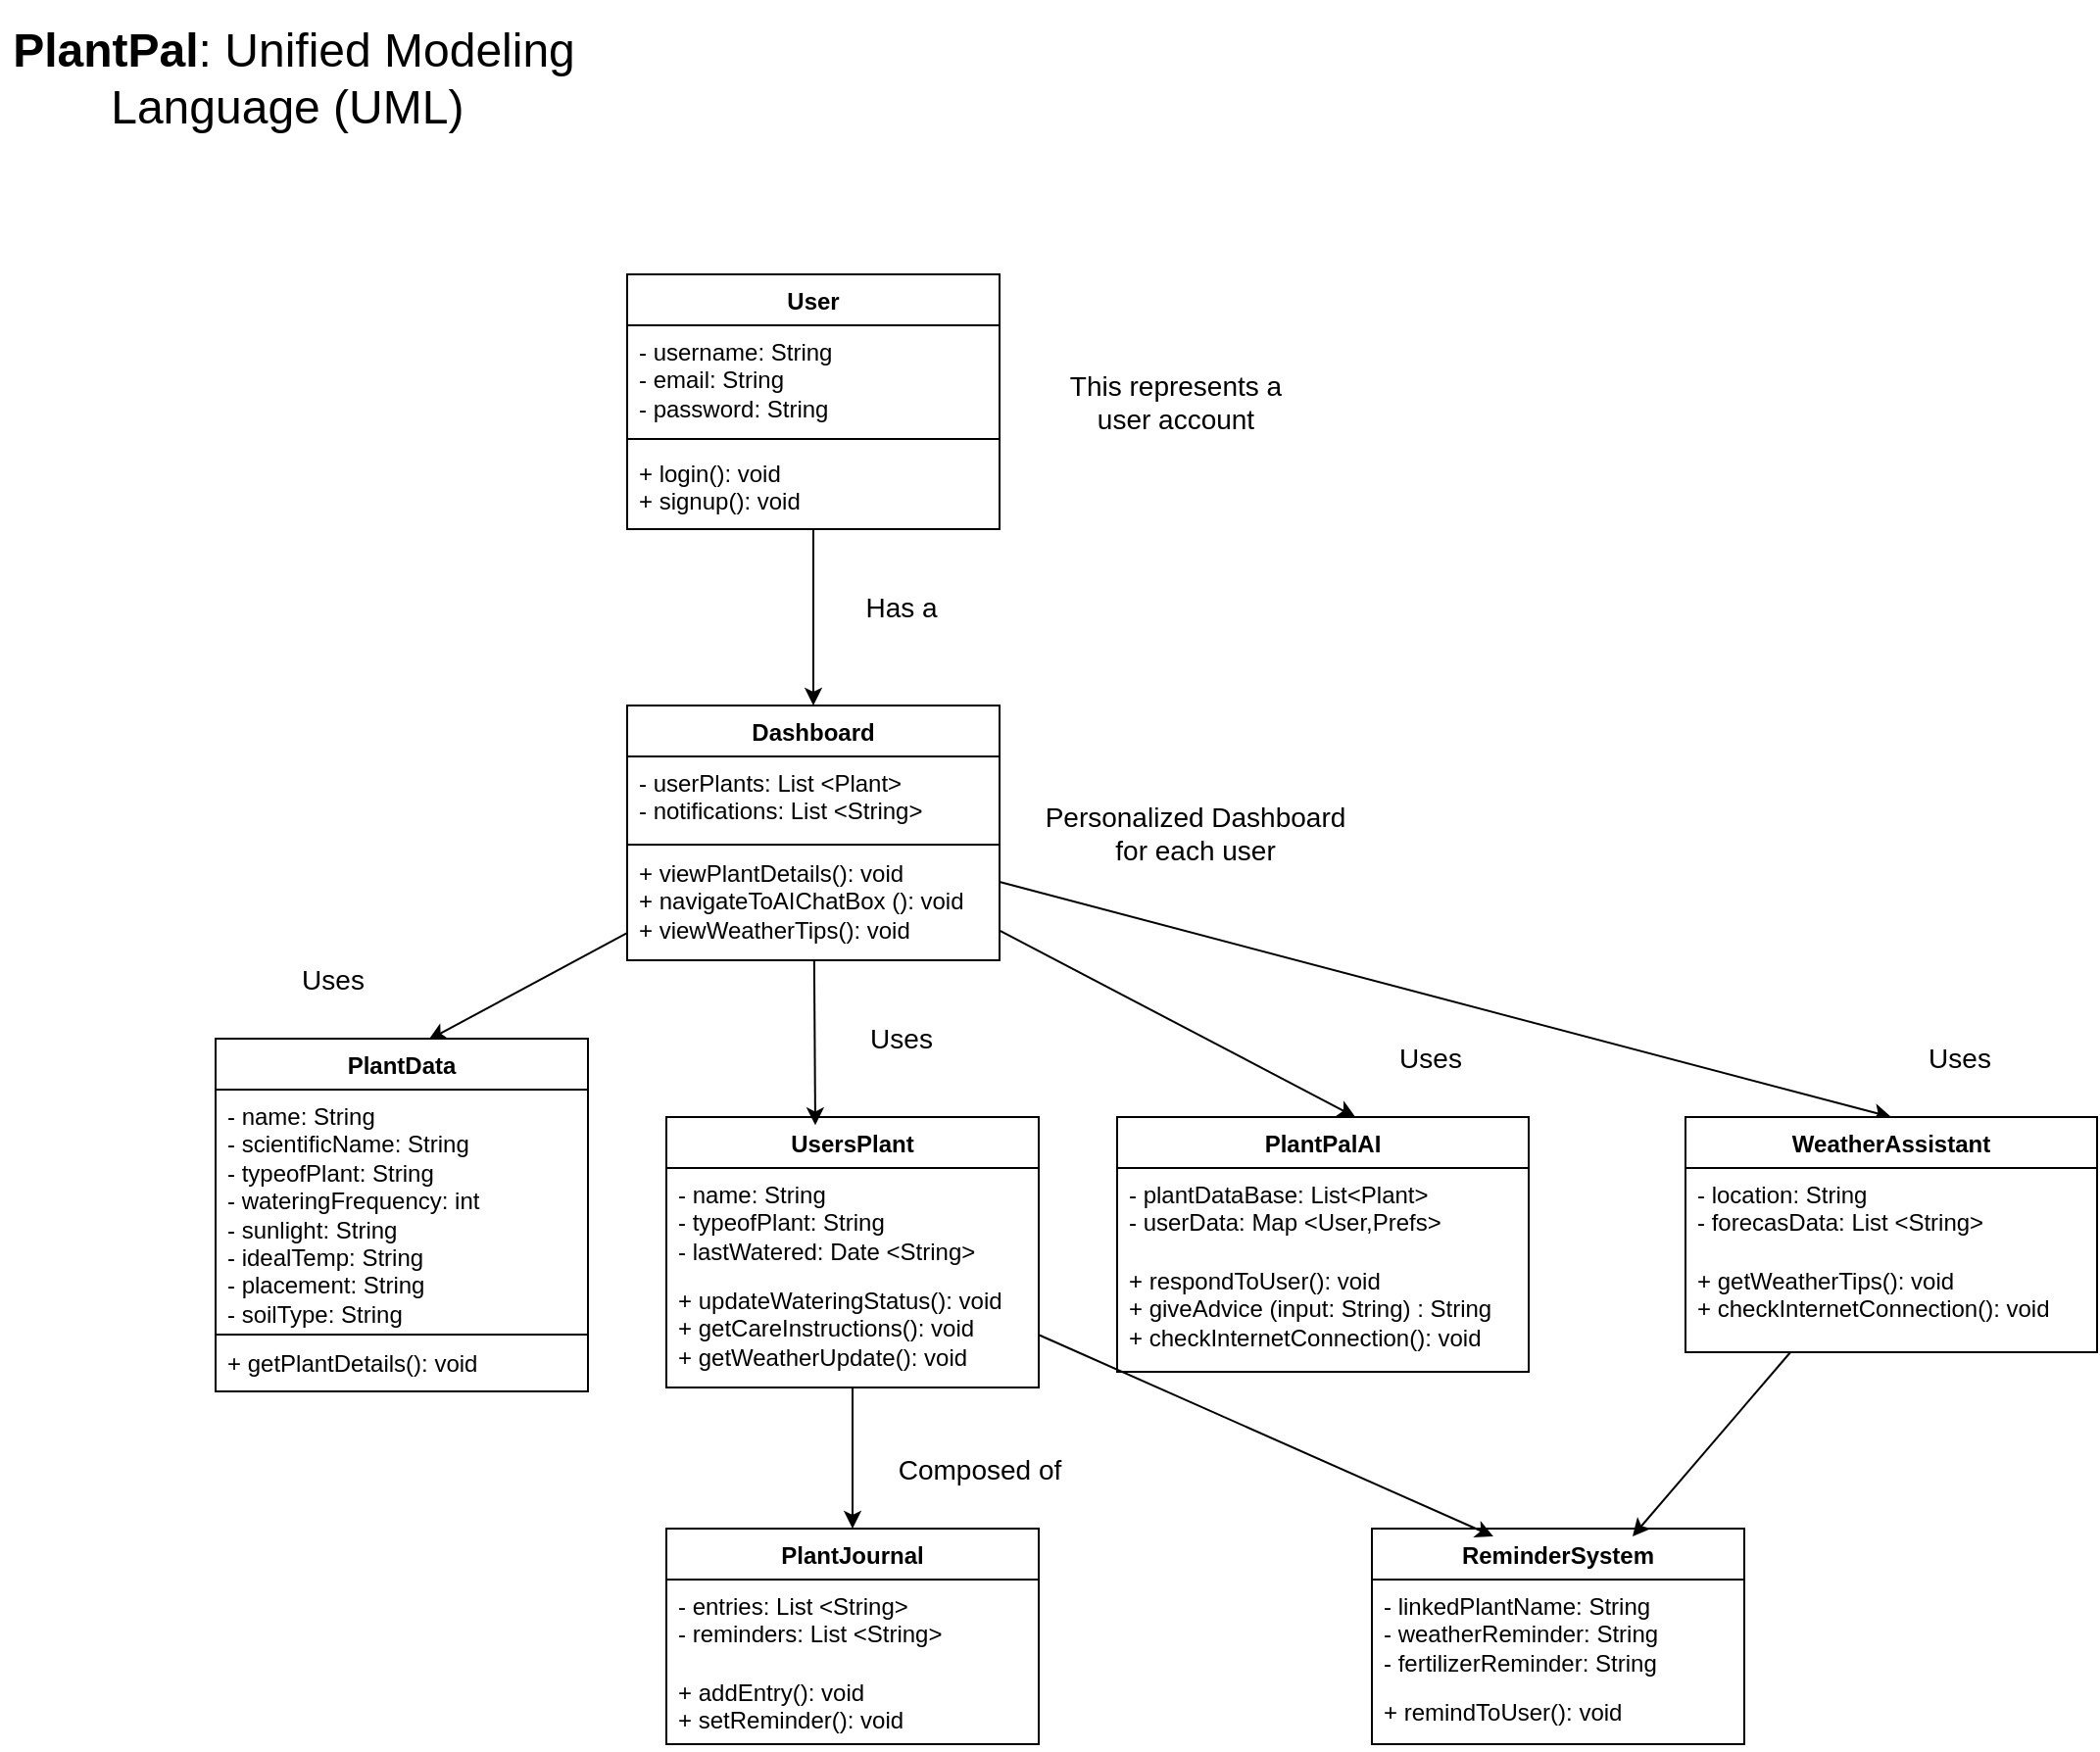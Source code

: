 <mxfile>
    <diagram id="wBlCasMEFnl8NAoQ6HA2" name="Page-1">
        <mxGraphModel dx="1430" dy="2591" grid="1" gridSize="10" guides="1" tooltips="1" connect="1" arrows="1" fold="1" page="1" pageScale="1" pageWidth="850" pageHeight="1100" math="0" shadow="0">
            <root>
                <mxCell id="0"/>
                <mxCell id="1" parent="0"/>
                <mxCell id="4" value="&lt;font style=&quot;font-size: 24px;&quot;&gt;&lt;b&gt;PlantPal&lt;/b&gt;: Unified Modeling Language (UML)&amp;nbsp;&lt;/font&gt;" style="text;html=1;align=center;verticalAlign=middle;whiteSpace=wrap;rounded=0;" vertex="1" parent="1">
                    <mxGeometry x="-840" y="-2190" width="300" height="80" as="geometry"/>
                </mxCell>
                <mxCell id="17" style="edgeStyle=none;html=1;entryX=0.5;entryY=0;entryDx=0;entryDy=0;" edge="1" parent="1" source="5" target="13">
                    <mxGeometry relative="1" as="geometry"/>
                </mxCell>
                <mxCell id="5" value="User" style="swimlane;fontStyle=1;align=center;verticalAlign=top;childLayout=stackLayout;horizontal=1;startSize=26;horizontalStack=0;resizeParent=1;resizeParentMax=0;resizeLast=0;collapsible=1;marginBottom=0;whiteSpace=wrap;html=1;" vertex="1" parent="1">
                    <mxGeometry x="-520" y="-2050" width="190" height="130" as="geometry">
                        <mxRectangle x="-690" y="-2020" width="70" height="30" as="alternateBounds"/>
                    </mxGeometry>
                </mxCell>
                <mxCell id="6" value="- username: String&lt;div&gt;- email: String&lt;/div&gt;&lt;div&gt;- password: String&lt;/div&gt;" style="text;strokeColor=none;fillColor=none;align=left;verticalAlign=top;spacingLeft=4;spacingRight=4;overflow=hidden;rotatable=0;points=[[0,0.5],[1,0.5]];portConstraint=eastwest;whiteSpace=wrap;html=1;" vertex="1" parent="5">
                    <mxGeometry y="26" width="190" height="54" as="geometry"/>
                </mxCell>
                <mxCell id="7" value="" style="line;strokeWidth=1;fillColor=none;align=left;verticalAlign=middle;spacingTop=-1;spacingLeft=3;spacingRight=3;rotatable=0;labelPosition=right;points=[];portConstraint=eastwest;strokeColor=inherit;" vertex="1" parent="5">
                    <mxGeometry y="80" width="190" height="8" as="geometry"/>
                </mxCell>
                <mxCell id="8" value="+ login(): void&lt;div&gt;+ signup(): void&lt;/div&gt;" style="text;strokeColor=none;fillColor=none;align=left;verticalAlign=top;spacingLeft=4;spacingRight=4;overflow=hidden;rotatable=0;points=[[0,0.5],[1,0.5]];portConstraint=eastwest;whiteSpace=wrap;html=1;" vertex="1" parent="5">
                    <mxGeometry y="88" width="190" height="42" as="geometry"/>
                </mxCell>
                <mxCell id="12" value="&lt;font style=&quot;font-size: 14px;&quot;&gt;This represents a user account&lt;/font&gt;" style="text;html=1;align=center;verticalAlign=middle;whiteSpace=wrap;rounded=0;strokeColor=light-dark(transparent,#00FF00);" vertex="1" parent="1">
                    <mxGeometry x="-310" y="-2007.5" width="140" height="45" as="geometry"/>
                </mxCell>
                <mxCell id="48" style="edgeStyle=none;html=1;entryX=0.5;entryY=0;entryDx=0;entryDy=0;" edge="1" parent="1" source="13" target="44">
                    <mxGeometry relative="1" as="geometry"/>
                </mxCell>
                <mxCell id="13" value="Dashboard" style="swimlane;fontStyle=1;align=center;verticalAlign=top;childLayout=stackLayout;horizontal=1;startSize=26;horizontalStack=0;resizeParent=1;resizeParentMax=0;resizeLast=0;collapsible=1;marginBottom=0;whiteSpace=wrap;html=1;" vertex="1" parent="1">
                    <mxGeometry x="-520" y="-1830" width="190" height="130" as="geometry"/>
                </mxCell>
                <mxCell id="14" value="- userPlants: List &amp;lt;Plant&amp;gt;&amp;nbsp;&lt;div&gt;- notifications: List &amp;lt;String&amp;gt;&amp;nbsp;&lt;/div&gt;&lt;div&gt;&lt;br&gt;&lt;/div&gt;" style="text;strokeColor=none;fillColor=none;align=left;verticalAlign=top;spacingLeft=4;spacingRight=4;overflow=hidden;rotatable=0;points=[[0,0.5],[1,0.5]];portConstraint=eastwest;whiteSpace=wrap;html=1;" vertex="1" parent="13">
                    <mxGeometry y="26" width="190" height="44" as="geometry"/>
                </mxCell>
                <mxCell id="15" value="" style="line;strokeWidth=1;fillColor=none;align=left;verticalAlign=middle;spacingTop=-1;spacingLeft=3;spacingRight=3;rotatable=0;labelPosition=right;points=[];portConstraint=eastwest;strokeColor=inherit;" vertex="1" parent="13">
                    <mxGeometry y="70" width="190" height="2" as="geometry"/>
                </mxCell>
                <mxCell id="16" value="+ viewPlantDetails(): void&lt;div&gt;+ navigateToAIChatBox (): void&lt;/div&gt;&lt;div&gt;+ viewWeatherTips(): void&lt;/div&gt;" style="text;strokeColor=none;fillColor=none;align=left;verticalAlign=top;spacingLeft=4;spacingRight=4;overflow=hidden;rotatable=0;points=[[0,0.5],[1,0.5]];portConstraint=eastwest;whiteSpace=wrap;html=1;" vertex="1" parent="13">
                    <mxGeometry y="72" width="190" height="58" as="geometry"/>
                </mxCell>
                <mxCell id="18" value="&lt;font style=&quot;font-size: 14px;&quot;&gt;Has a&lt;/font&gt;" style="text;html=1;align=center;verticalAlign=middle;whiteSpace=wrap;rounded=0;strokeColor=light-dark(transparent,#00FF00);" vertex="1" parent="1">
                    <mxGeometry x="-410" y="-1900" width="60" height="40" as="geometry"/>
                </mxCell>
                <mxCell id="19" value="&lt;font style=&quot;font-size: 14px;&quot;&gt;Personalized Dashboard for each user&lt;/font&gt;" style="text;html=1;align=center;verticalAlign=middle;whiteSpace=wrap;rounded=0;strokeColor=light-dark(transparent,#00FF00);" vertex="1" parent="1">
                    <mxGeometry x="-310" y="-1788.75" width="160" height="47.5" as="geometry"/>
                </mxCell>
                <mxCell id="25" value="PlantData" style="swimlane;fontStyle=1;align=center;verticalAlign=top;childLayout=stackLayout;horizontal=1;startSize=26;horizontalStack=0;resizeParent=1;resizeParentMax=0;resizeLast=0;collapsible=1;marginBottom=0;whiteSpace=wrap;html=1;" vertex="1" parent="1">
                    <mxGeometry x="-730" y="-1660" width="190" height="180" as="geometry"/>
                </mxCell>
                <mxCell id="26" value="&lt;div&gt;- name: String&lt;/div&gt;&lt;div&gt;- scientificName: String&lt;/div&gt;&lt;div&gt;- typeofPlant: String&lt;/div&gt;&lt;div&gt;- wateringFrequency: int&lt;/div&gt;&lt;div&gt;- sunlight: String&lt;/div&gt;&lt;div&gt;- idealTemp: String&lt;/div&gt;&lt;div&gt;- placement: String&lt;/div&gt;&lt;div&gt;- soilType: String&lt;/div&gt;&lt;div&gt;&lt;br&gt;&lt;/div&gt;" style="text;strokeColor=none;fillColor=none;align=left;verticalAlign=top;spacingLeft=4;spacingRight=4;overflow=hidden;rotatable=0;points=[[0,0.5],[1,0.5]];portConstraint=eastwest;whiteSpace=wrap;html=1;" vertex="1" parent="25">
                    <mxGeometry y="26" width="190" height="124" as="geometry"/>
                </mxCell>
                <mxCell id="27" value="" style="line;strokeWidth=1;fillColor=none;align=left;verticalAlign=middle;spacingTop=-1;spacingLeft=3;spacingRight=3;rotatable=0;labelPosition=right;points=[];portConstraint=eastwest;strokeColor=inherit;" vertex="1" parent="25">
                    <mxGeometry y="150" width="190" height="2" as="geometry"/>
                </mxCell>
                <mxCell id="28" value="+ getPlantDetails(): void&lt;div&gt;&lt;br&gt;&lt;/div&gt;" style="text;strokeColor=none;fillColor=none;align=left;verticalAlign=top;spacingLeft=4;spacingRight=4;overflow=hidden;rotatable=0;points=[[0,0.5],[1,0.5]];portConstraint=eastwest;whiteSpace=wrap;html=1;" vertex="1" parent="25">
                    <mxGeometry y="152" width="190" height="28" as="geometry"/>
                </mxCell>
                <mxCell id="30" style="edgeStyle=none;html=1;entryX=0.572;entryY=0.003;entryDx=0;entryDy=0;entryPerimeter=0;" edge="1" parent="1" source="13" target="25">
                    <mxGeometry relative="1" as="geometry"/>
                </mxCell>
                <mxCell id="52" style="edgeStyle=none;html=1;" edge="1" parent="1" source="31" target="49">
                    <mxGeometry relative="1" as="geometry"/>
                </mxCell>
                <mxCell id="31" value="UsersPlant" style="swimlane;fontStyle=1;align=center;verticalAlign=top;childLayout=stackLayout;horizontal=1;startSize=26;horizontalStack=0;resizeParent=1;resizeParentMax=0;resizeLast=0;collapsible=1;marginBottom=0;whiteSpace=wrap;html=1;" vertex="1" parent="1">
                    <mxGeometry x="-500" y="-1620" width="190" height="138" as="geometry"/>
                </mxCell>
                <mxCell id="32" value="- name: String&lt;div&gt;- typeofPlant: String&lt;/div&gt;&lt;div&gt;- lastWatered: Date &amp;lt;String&amp;gt;&lt;/div&gt;" style="text;strokeColor=light-dark(transparent,#FFFFFF);fillColor=none;align=left;verticalAlign=top;spacingLeft=4;spacingRight=4;overflow=hidden;rotatable=0;points=[[0,0.5],[1,0.5]];portConstraint=eastwest;whiteSpace=wrap;html=1;" vertex="1" parent="31">
                    <mxGeometry y="26" width="190" height="54" as="geometry"/>
                </mxCell>
                <mxCell id="34" value="&lt;div&gt;+ updateWateringStatus(): void&lt;/div&gt;&lt;div&gt;+ getCareInstructions(): void&lt;/div&gt;&lt;div&gt;+ getWeatherUpdate(): void&lt;/div&gt;" style="text;strokeColor=none;fillColor=none;align=left;verticalAlign=top;spacingLeft=4;spacingRight=4;overflow=hidden;rotatable=0;points=[[0,0.5],[1,0.5]];portConstraint=eastwest;whiteSpace=wrap;html=1;" vertex="1" parent="31">
                    <mxGeometry y="80" width="190" height="58" as="geometry"/>
                </mxCell>
                <mxCell id="36" style="edgeStyle=none;html=1;entryX=0.4;entryY=0.03;entryDx=0;entryDy=0;entryPerimeter=0;" edge="1" parent="1" source="13" target="31">
                    <mxGeometry relative="1" as="geometry"/>
                </mxCell>
                <mxCell id="37" value="&lt;font style=&quot;font-size: 14px;&quot;&gt;Uses&lt;/font&gt;" style="text;html=1;align=center;verticalAlign=middle;whiteSpace=wrap;rounded=0;strokeColor=light-dark(transparent,#00FF00);" vertex="1" parent="1">
                    <mxGeometry x="-700" y="-1710" width="60" height="40" as="geometry"/>
                </mxCell>
                <mxCell id="38" value="&lt;font style=&quot;font-size: 14px;&quot;&gt;Uses&lt;/font&gt;" style="text;html=1;align=center;verticalAlign=middle;whiteSpace=wrap;rounded=0;strokeColor=light-dark(transparent,#00FF00);" vertex="1" parent="1">
                    <mxGeometry x="-410" y="-1680" width="60" height="40" as="geometry"/>
                </mxCell>
                <mxCell id="39" value="PlantPalAI" style="swimlane;fontStyle=1;align=center;verticalAlign=top;childLayout=stackLayout;horizontal=1;startSize=26;horizontalStack=0;resizeParent=1;resizeParentMax=0;resizeLast=0;collapsible=1;marginBottom=0;whiteSpace=wrap;html=1;" vertex="1" parent="1">
                    <mxGeometry x="-270" y="-1620" width="210" height="130" as="geometry"/>
                </mxCell>
                <mxCell id="40" value="- plantDataBase: List&amp;lt;Plant&amp;gt;&amp;nbsp;&lt;div&gt;- userData: Map &amp;lt;User,Prefs&amp;gt;&lt;/div&gt;" style="text;strokeColor=light-dark(transparent,#FFFFFF);fillColor=none;align=left;verticalAlign=top;spacingLeft=4;spacingRight=4;overflow=hidden;rotatable=0;points=[[0,0.5],[1,0.5]];portConstraint=eastwest;whiteSpace=wrap;html=1;" vertex="1" parent="39">
                    <mxGeometry y="26" width="210" height="44" as="geometry"/>
                </mxCell>
                <mxCell id="41" value="&lt;div&gt;+ respondToUser(): void&lt;/div&gt;&lt;div&gt;+ giveAdvice (input: String) : String&lt;/div&gt;&lt;div&gt;+ checkInternetConnection(): void&lt;/div&gt;" style="text;strokeColor=none;fillColor=none;align=left;verticalAlign=top;spacingLeft=4;spacingRight=4;overflow=hidden;rotatable=0;points=[[0,0.5],[1,0.5]];portConstraint=eastwest;whiteSpace=wrap;html=1;" vertex="1" parent="39">
                    <mxGeometry y="70" width="210" height="60" as="geometry"/>
                </mxCell>
                <mxCell id="42" style="edgeStyle=none;html=1;entryX=0.579;entryY=0;entryDx=0;entryDy=0;entryPerimeter=0;" edge="1" parent="1" source="13" target="39">
                    <mxGeometry relative="1" as="geometry"/>
                </mxCell>
                <mxCell id="43" value="&lt;font style=&quot;font-size: 14px;&quot;&gt;Uses&lt;/font&gt;" style="text;html=1;align=center;verticalAlign=middle;whiteSpace=wrap;rounded=0;strokeColor=light-dark(transparent,#00FF00);" vertex="1" parent="1">
                    <mxGeometry x="-140" y="-1670" width="60" height="40" as="geometry"/>
                </mxCell>
                <mxCell id="44" value="WeatherAssistant" style="swimlane;fontStyle=1;align=center;verticalAlign=top;childLayout=stackLayout;horizontal=1;startSize=26;horizontalStack=0;resizeParent=1;resizeParentMax=0;resizeLast=0;collapsible=1;marginBottom=0;whiteSpace=wrap;html=1;" vertex="1" parent="1">
                    <mxGeometry x="20" y="-1620" width="210" height="120" as="geometry"/>
                </mxCell>
                <mxCell id="45" value="- location: String&lt;div&gt;- forecasData: List &amp;lt;String&amp;gt;&lt;/div&gt;" style="text;strokeColor=light-dark(transparent,#FFFFFF);fillColor=none;align=left;verticalAlign=top;spacingLeft=4;spacingRight=4;overflow=hidden;rotatable=0;points=[[0,0.5],[1,0.5]];portConstraint=eastwest;whiteSpace=wrap;html=1;" vertex="1" parent="44">
                    <mxGeometry y="26" width="210" height="44" as="geometry"/>
                </mxCell>
                <mxCell id="46" value="&lt;div&gt;+ getWeatherTips(): void&lt;/div&gt;&lt;div&gt;+ checkInternetConnection(): void&lt;/div&gt;" style="text;strokeColor=none;fillColor=none;align=left;verticalAlign=top;spacingLeft=4;spacingRight=4;overflow=hidden;rotatable=0;points=[[0,0.5],[1,0.5]];portConstraint=eastwest;whiteSpace=wrap;html=1;" vertex="1" parent="44">
                    <mxGeometry y="70" width="210" height="50" as="geometry"/>
                </mxCell>
                <mxCell id="49" value="PlantJournal" style="swimlane;fontStyle=1;align=center;verticalAlign=top;childLayout=stackLayout;horizontal=1;startSize=26;horizontalStack=0;resizeParent=1;resizeParentMax=0;resizeLast=0;collapsible=1;marginBottom=0;whiteSpace=wrap;html=1;" vertex="1" parent="1">
                    <mxGeometry x="-500" y="-1410" width="190" height="110" as="geometry"/>
                </mxCell>
                <mxCell id="50" value="- entries: List &amp;lt;String&amp;gt;&amp;nbsp;&lt;div&gt;- reminders: List &amp;lt;String&amp;gt;&amp;nbsp;&lt;/div&gt;" style="text;strokeColor=light-dark(transparent,#FFFFFF);fillColor=none;align=left;verticalAlign=top;spacingLeft=4;spacingRight=4;overflow=hidden;rotatable=0;points=[[0,0.5],[1,0.5]];portConstraint=eastwest;whiteSpace=wrap;html=1;" vertex="1" parent="49">
                    <mxGeometry y="26" width="190" height="44" as="geometry"/>
                </mxCell>
                <mxCell id="51" value="&lt;div&gt;+ addEntry(): void&lt;/div&gt;&lt;div&gt;+ setReminder(): void&lt;/div&gt;" style="text;strokeColor=none;fillColor=none;align=left;verticalAlign=top;spacingLeft=4;spacingRight=4;overflow=hidden;rotatable=0;points=[[0,0.5],[1,0.5]];portConstraint=eastwest;whiteSpace=wrap;html=1;" vertex="1" parent="49">
                    <mxGeometry y="70" width="190" height="40" as="geometry"/>
                </mxCell>
                <mxCell id="59" value="&lt;font style=&quot;font-size: 14px;&quot;&gt;Composed of&lt;/font&gt;" style="text;html=1;align=center;verticalAlign=middle;whiteSpace=wrap;rounded=0;strokeColor=light-dark(transparent,#00FF00);" vertex="1" parent="1">
                    <mxGeometry x="-390" y="-1460" width="100" height="40" as="geometry"/>
                </mxCell>
                <mxCell id="60" value="&lt;font style=&quot;font-size: 14px;&quot;&gt;Uses&lt;/font&gt;" style="text;html=1;align=center;verticalAlign=middle;whiteSpace=wrap;rounded=0;strokeColor=light-dark(transparent,#00FF00);" vertex="1" parent="1">
                    <mxGeometry x="130" y="-1670" width="60" height="40" as="geometry"/>
                </mxCell>
                <mxCell id="61" value="ReminderSystem" style="swimlane;fontStyle=1;align=center;verticalAlign=top;childLayout=stackLayout;horizontal=1;startSize=26;horizontalStack=0;resizeParent=1;resizeParentMax=0;resizeLast=0;collapsible=1;marginBottom=0;whiteSpace=wrap;html=1;" vertex="1" parent="1">
                    <mxGeometry x="-140" y="-1410" width="190" height="110" as="geometry"/>
                </mxCell>
                <mxCell id="62" value="- linkedPlantName: String&lt;div&gt;- weatherReminder: String&lt;/div&gt;&lt;div&gt;- fertilizerReminder: String&lt;/div&gt;" style="text;strokeColor=light-dark(transparent,#FFFFFF);fillColor=none;align=left;verticalAlign=top;spacingLeft=4;spacingRight=4;overflow=hidden;rotatable=0;points=[[0,0.5],[1,0.5]];portConstraint=eastwest;whiteSpace=wrap;html=1;" vertex="1" parent="61">
                    <mxGeometry y="26" width="190" height="54" as="geometry"/>
                </mxCell>
                <mxCell id="63" value="&lt;div&gt;&lt;span style=&quot;background-color: transparent;&quot;&gt;+ remindToUser(): void&lt;/span&gt;&lt;/div&gt;" style="text;strokeColor=none;fillColor=none;align=left;verticalAlign=top;spacingLeft=4;spacingRight=4;overflow=hidden;rotatable=0;points=[[0,0.5],[1,0.5]];portConstraint=eastwest;whiteSpace=wrap;html=1;" vertex="1" parent="61">
                    <mxGeometry y="80" width="190" height="30" as="geometry"/>
                </mxCell>
                <mxCell id="64" style="edgeStyle=none;html=1;entryX=0.326;entryY=0.036;entryDx=0;entryDy=0;entryPerimeter=0;" edge="1" parent="1" source="31" target="61">
                    <mxGeometry relative="1" as="geometry"/>
                </mxCell>
                <mxCell id="65" style="edgeStyle=none;html=1;entryX=0.7;entryY=0.036;entryDx=0;entryDy=0;entryPerimeter=0;" edge="1" parent="1" source="44" target="61">
                    <mxGeometry relative="1" as="geometry"/>
                </mxCell>
            </root>
        </mxGraphModel>
    </diagram>
</mxfile>